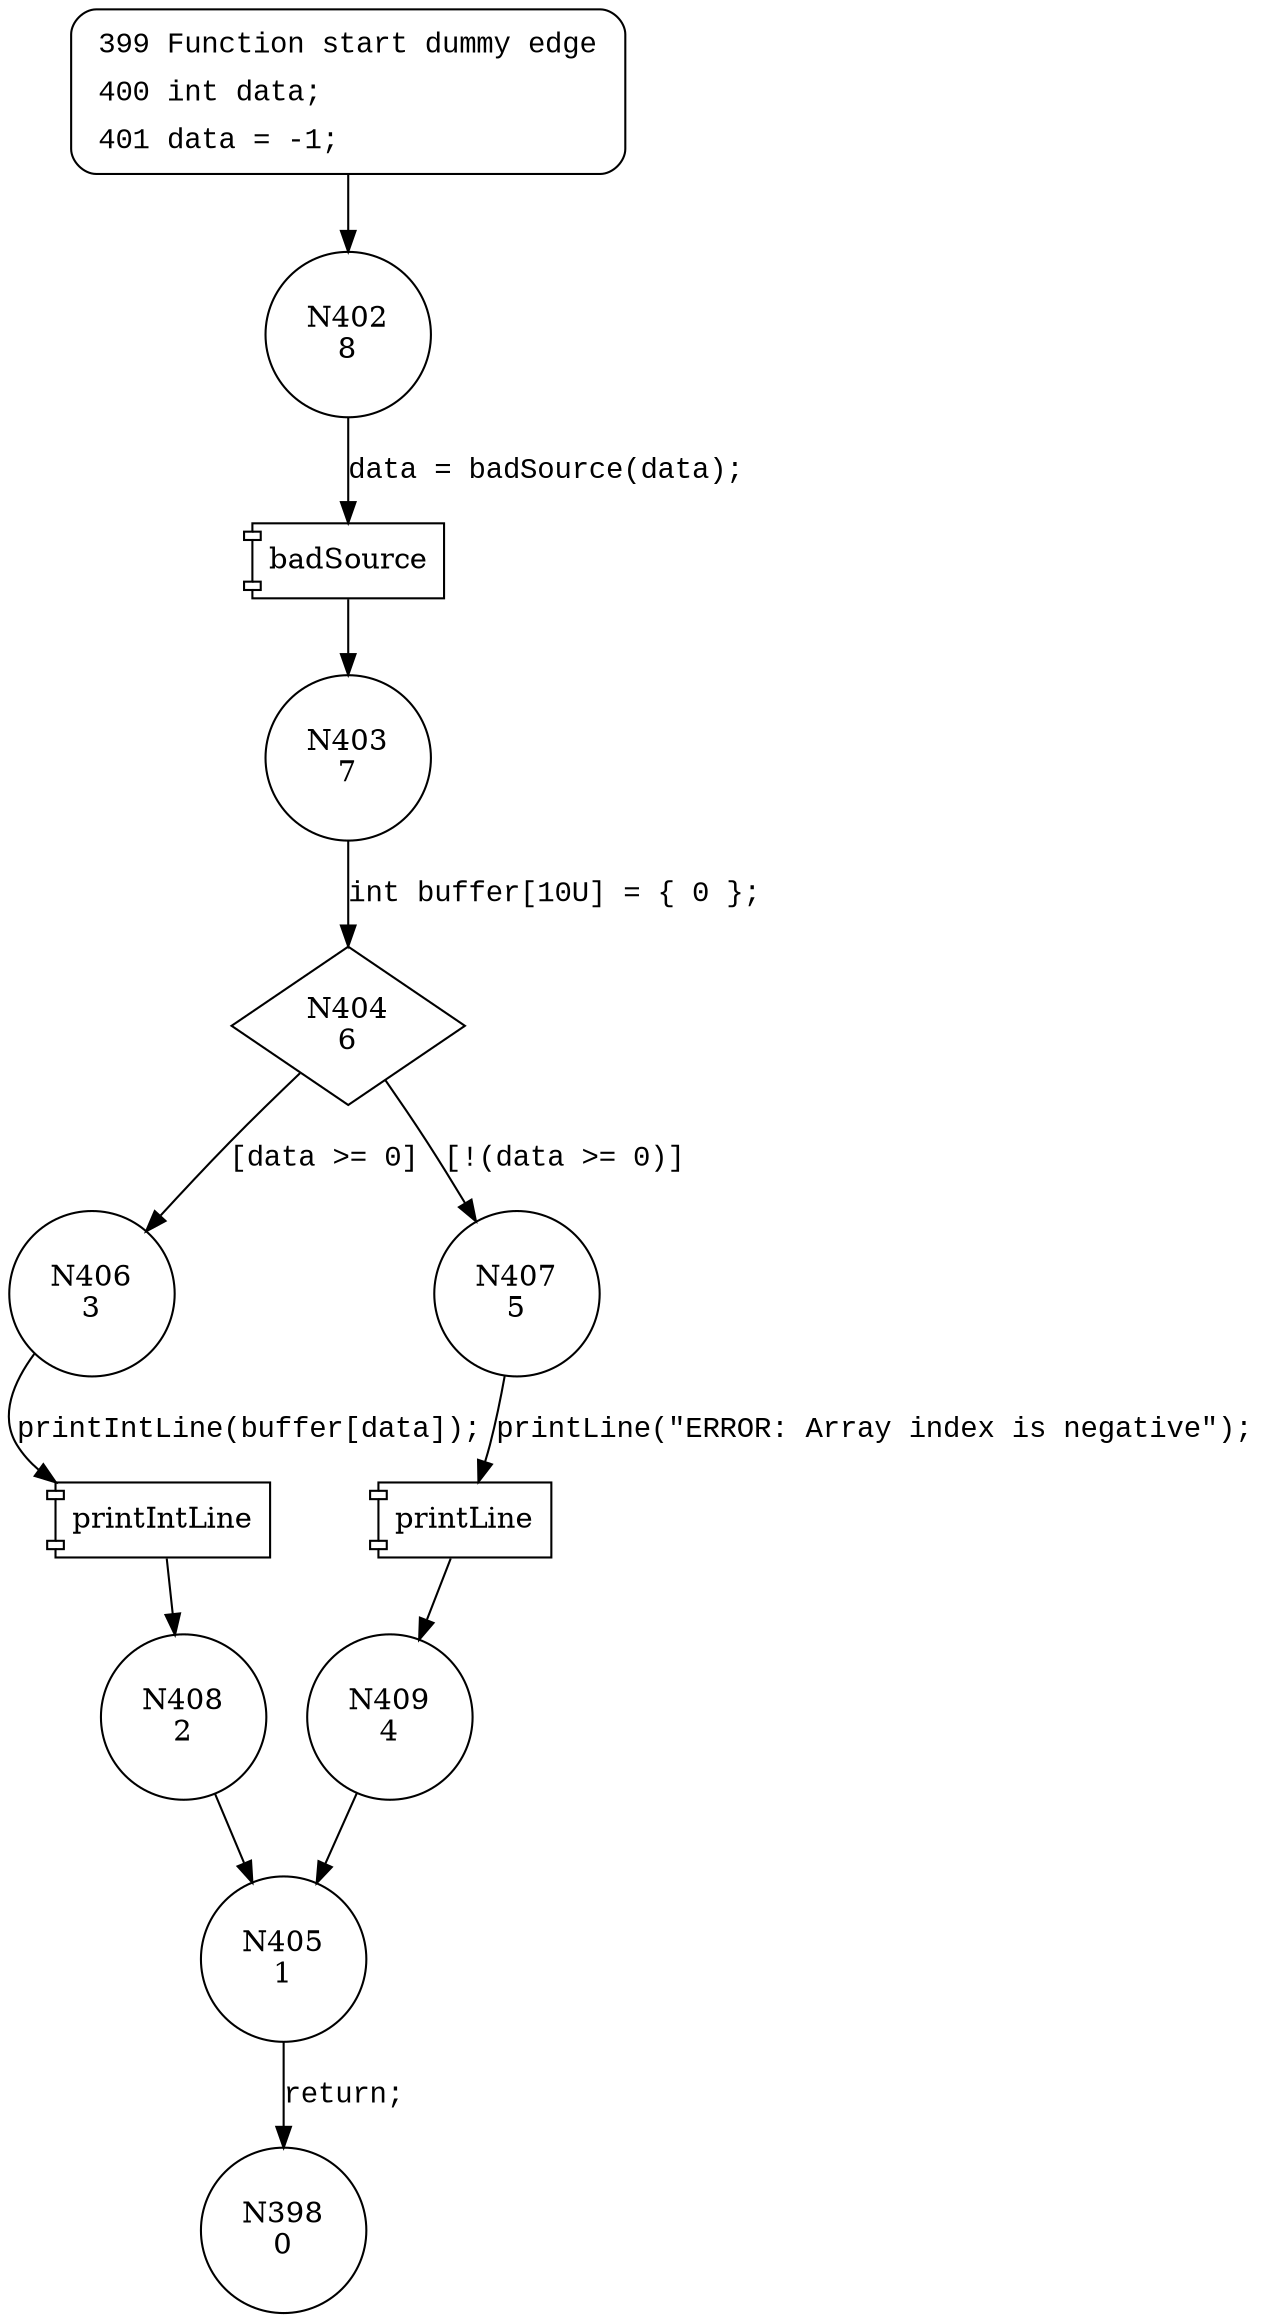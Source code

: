 digraph CWE126_Buffer_Overread__CWE129_listen_socket_42_bad {
402 [shape="circle" label="N402\n8"]
403 [shape="circle" label="N403\n7"]
404 [shape="diamond" label="N404\n6"]
406 [shape="circle" label="N406\n3"]
407 [shape="circle" label="N407\n5"]
409 [shape="circle" label="N409\n4"]
405 [shape="circle" label="N405\n1"]
398 [shape="circle" label="N398\n0"]
408 [shape="circle" label="N408\n2"]
399 [style="filled,bold" penwidth="1" fillcolor="white" fontname="Courier New" shape="Mrecord" label=<<table border="0" cellborder="0" cellpadding="3" bgcolor="white"><tr><td align="right">399</td><td align="left">Function start dummy edge</td></tr><tr><td align="right">400</td><td align="left">int data;</td></tr><tr><td align="right">401</td><td align="left">data = -1;</td></tr></table>>]
399 -> 402[label=""]
100023 [shape="component" label="badSource"]
402 -> 100023 [label="data = badSource(data);" fontname="Courier New"]
100023 -> 403 [label="" fontname="Courier New"]
404 -> 406 [label="[data >= 0]" fontname="Courier New"]
404 -> 407 [label="[!(data >= 0)]" fontname="Courier New"]
100024 [shape="component" label="printLine"]
407 -> 100024 [label="printLine(\"ERROR: Array index is negative\");" fontname="Courier New"]
100024 -> 409 [label="" fontname="Courier New"]
405 -> 398 [label="return;" fontname="Courier New"]
100025 [shape="component" label="printIntLine"]
406 -> 100025 [label="printIntLine(buffer[data]);" fontname="Courier New"]
100025 -> 408 [label="" fontname="Courier New"]
403 -> 404 [label="int buffer[10U] = { 0 };" fontname="Courier New"]
409 -> 405 [label="" fontname="Courier New"]
408 -> 405 [label="" fontname="Courier New"]
}